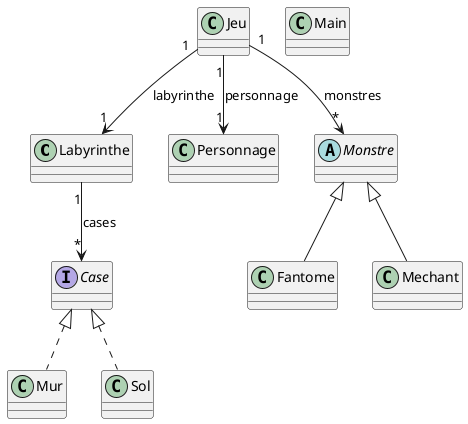 @startuml

class Labyrinthe {

}
Labyrinthe "1" --> "*" Case : cases

interface Case {

}

class Mur implements Case {

}

class Sol implements Case {

}

class Personnage {

}

abstract class Monstre {

}

class Fantome extends Monstre {

}

class Mechant extends Monstre {

}

class Jeu {

}
Jeu "1" --> "1" Labyrinthe : labyrinthe
Jeu "1" --> "1" Personnage : personnage
Jeu "1" --> "*" Monstre : monstres

class Main {

}

@enduml